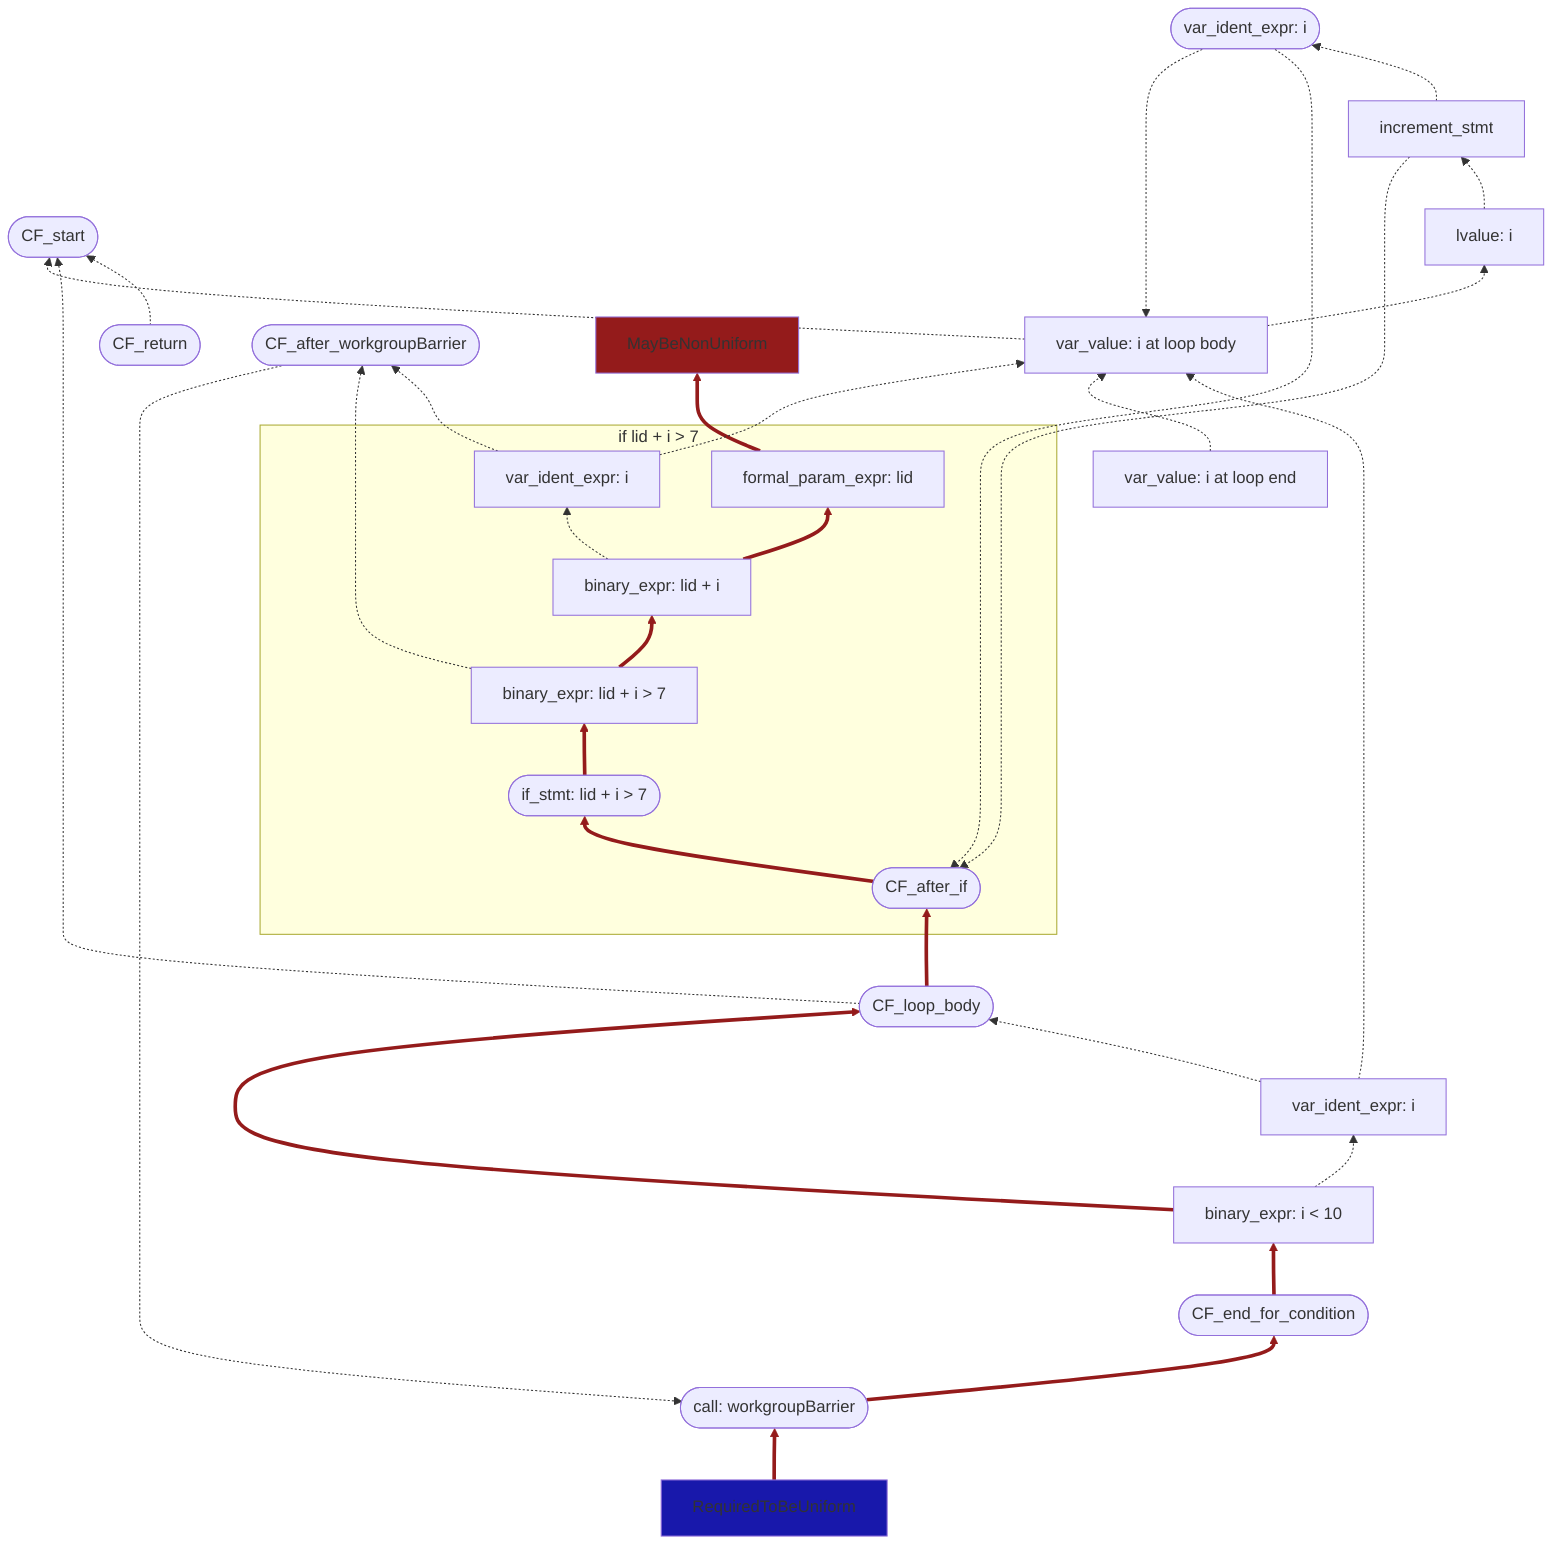 flowchart BT
  RequiredToBeUniform ==> workgroupBarriercall;
  CFreturn -.-> CFstart;
  loopstart ==> ifCFend;
  loopstart -.-> CFstart;
  ivalueforloopin -.-> CFstart;
  ivalueforloopin -.-> ilvalue;
  iidentexpr -.-> loopstart;
  iidentexpr -.-> ivalueforloopin;
  binaryexprresult -.-> iidentexpr;
  binaryexprresult ==> loopstart;
  forconditionCFend ==> binaryexprresult;
  ivalueforloopexit -.-> ivalueforloopin;
  workgroupBarriercall ==> forconditionCFend;
  CFafterworkgroupBarrier -.-> workgroupBarriercall;
  lididentexpr ==> MayBeNonUniform;
  iidentexpr1 -.-> CFafterworkgroupBarrier;
  iidentexpr1 -.-> ivalueforloopin;
  binaryexprresult1 ==> lididentexpr;
  binaryexprresult1 -.-> iidentexpr1;
  binaryexprresult2 ==> binaryexprresult1;
  binaryexprresult2 -.-> CFafterworkgroupBarrier;
  ifstmt ==> binaryexprresult2;
  ifCFend ==> ifstmt;
  iidentexpr2 -.-> ifCFend;
  iidentexpr2 -.-> ivalueforloopin;
  incdecresult -.-> iidentexpr2;
  incdecresult -.-> ifCFend;
  ilvalue -.-> incdecresult;

  style MayBeNonUniform fill:#941b1b
  style RequiredToBeUniform fill:#1818ab
  linkStyle 0,2,9,10,12,14,17,19,21,22 stroke:#941b1b

  CFstart([CF_start]);
  CFreturn([CF_return]);
  loopstart([CF_loop_body]);
  ivalueforloopin[var_value: i at loop body];
  iidentexpr[var_ident_expr: i];
  binaryexprresult[binary_expr: i < 10];
  forconditionCFend([CF_end_for_condition]);
  ivalueforloopexit[var_value: i at loop end];
  iidentexpr2([var_ident_expr: i]);
  incdecresult[increment_stmt];
  ilvalue[lvalue: i];
  workgroupBarriercall([call: workgroupBarrier]);
  CFafterworkgroupBarrier([CF_after_workgroupBarrier]);
  subgraph if [if lid + i > 7]
    iidentexpr1[var_ident_expr: i];
    lididentexpr[formal_param_expr: lid];
    binaryexprresult1[binary_expr: lid + i];
    binaryexprresult2[binary_expr: lid + i > 7];
    ifstmt([if_stmt: lid + i > 7]);
    ifCFend([CF_after_if]);
   end